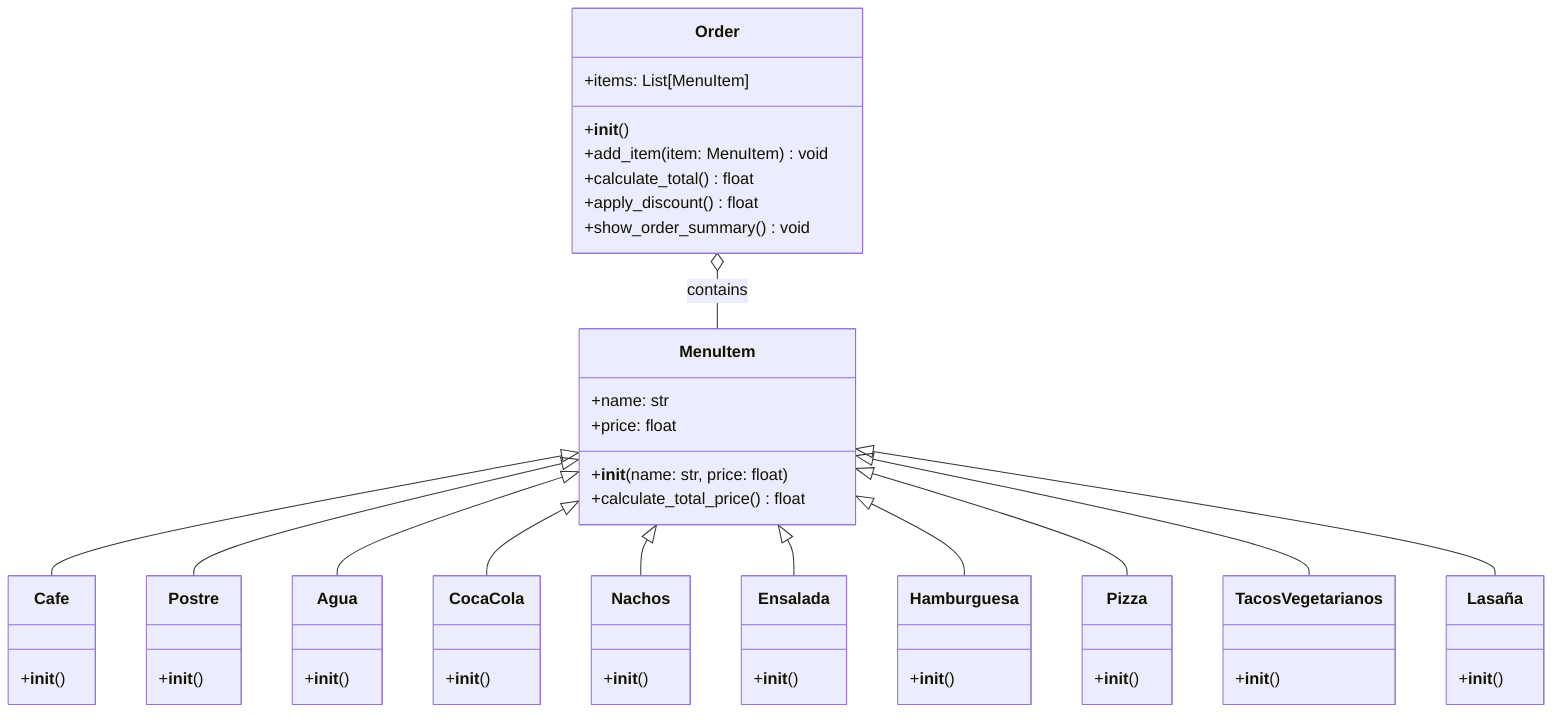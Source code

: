 classDiagram
    class MenuItem {
        +name: str
        +price: float
        +__init__(name: str, price: float)
        +calculate_total_price() float
    }
    
    class Cafe {
        +__init__()
    }
    
    class Postre {
        +__init__()
    }
    
    class Agua {
        +__init__()
    }
    
    class CocaCola {
        +__init__()
    }
    
    class Nachos {
        +__init__()
    }
    
    class Ensalada {
        +__init__()
    }
    
    class Hamburguesa {
        +__init__()
    }
    
    class Pizza {
        +__init__()
    }
    
    class TacosVegetarianos {
        +__init__()
    }
    
    class Lasaña {
        +__init__()
    }
    
    class Order {
        +items: List[MenuItem]
        +__init__()
        +add_item(item: MenuItem) void
        +calculate_total() float
        +apply_discount() float
        +show_order_summary() void
    }
    
    MenuItem <|-- Cafe
    MenuItem <|-- Postre
    MenuItem <|-- Agua
    MenuItem <|-- CocaCola
    MenuItem <|-- Nachos
    MenuItem <|-- Ensalada
    MenuItem <|-- Hamburguesa
    MenuItem <|-- Pizza
    MenuItem <|-- TacosVegetarianos
    MenuItem <|-- Lasaña
    
    Order o-- MenuItem : contains